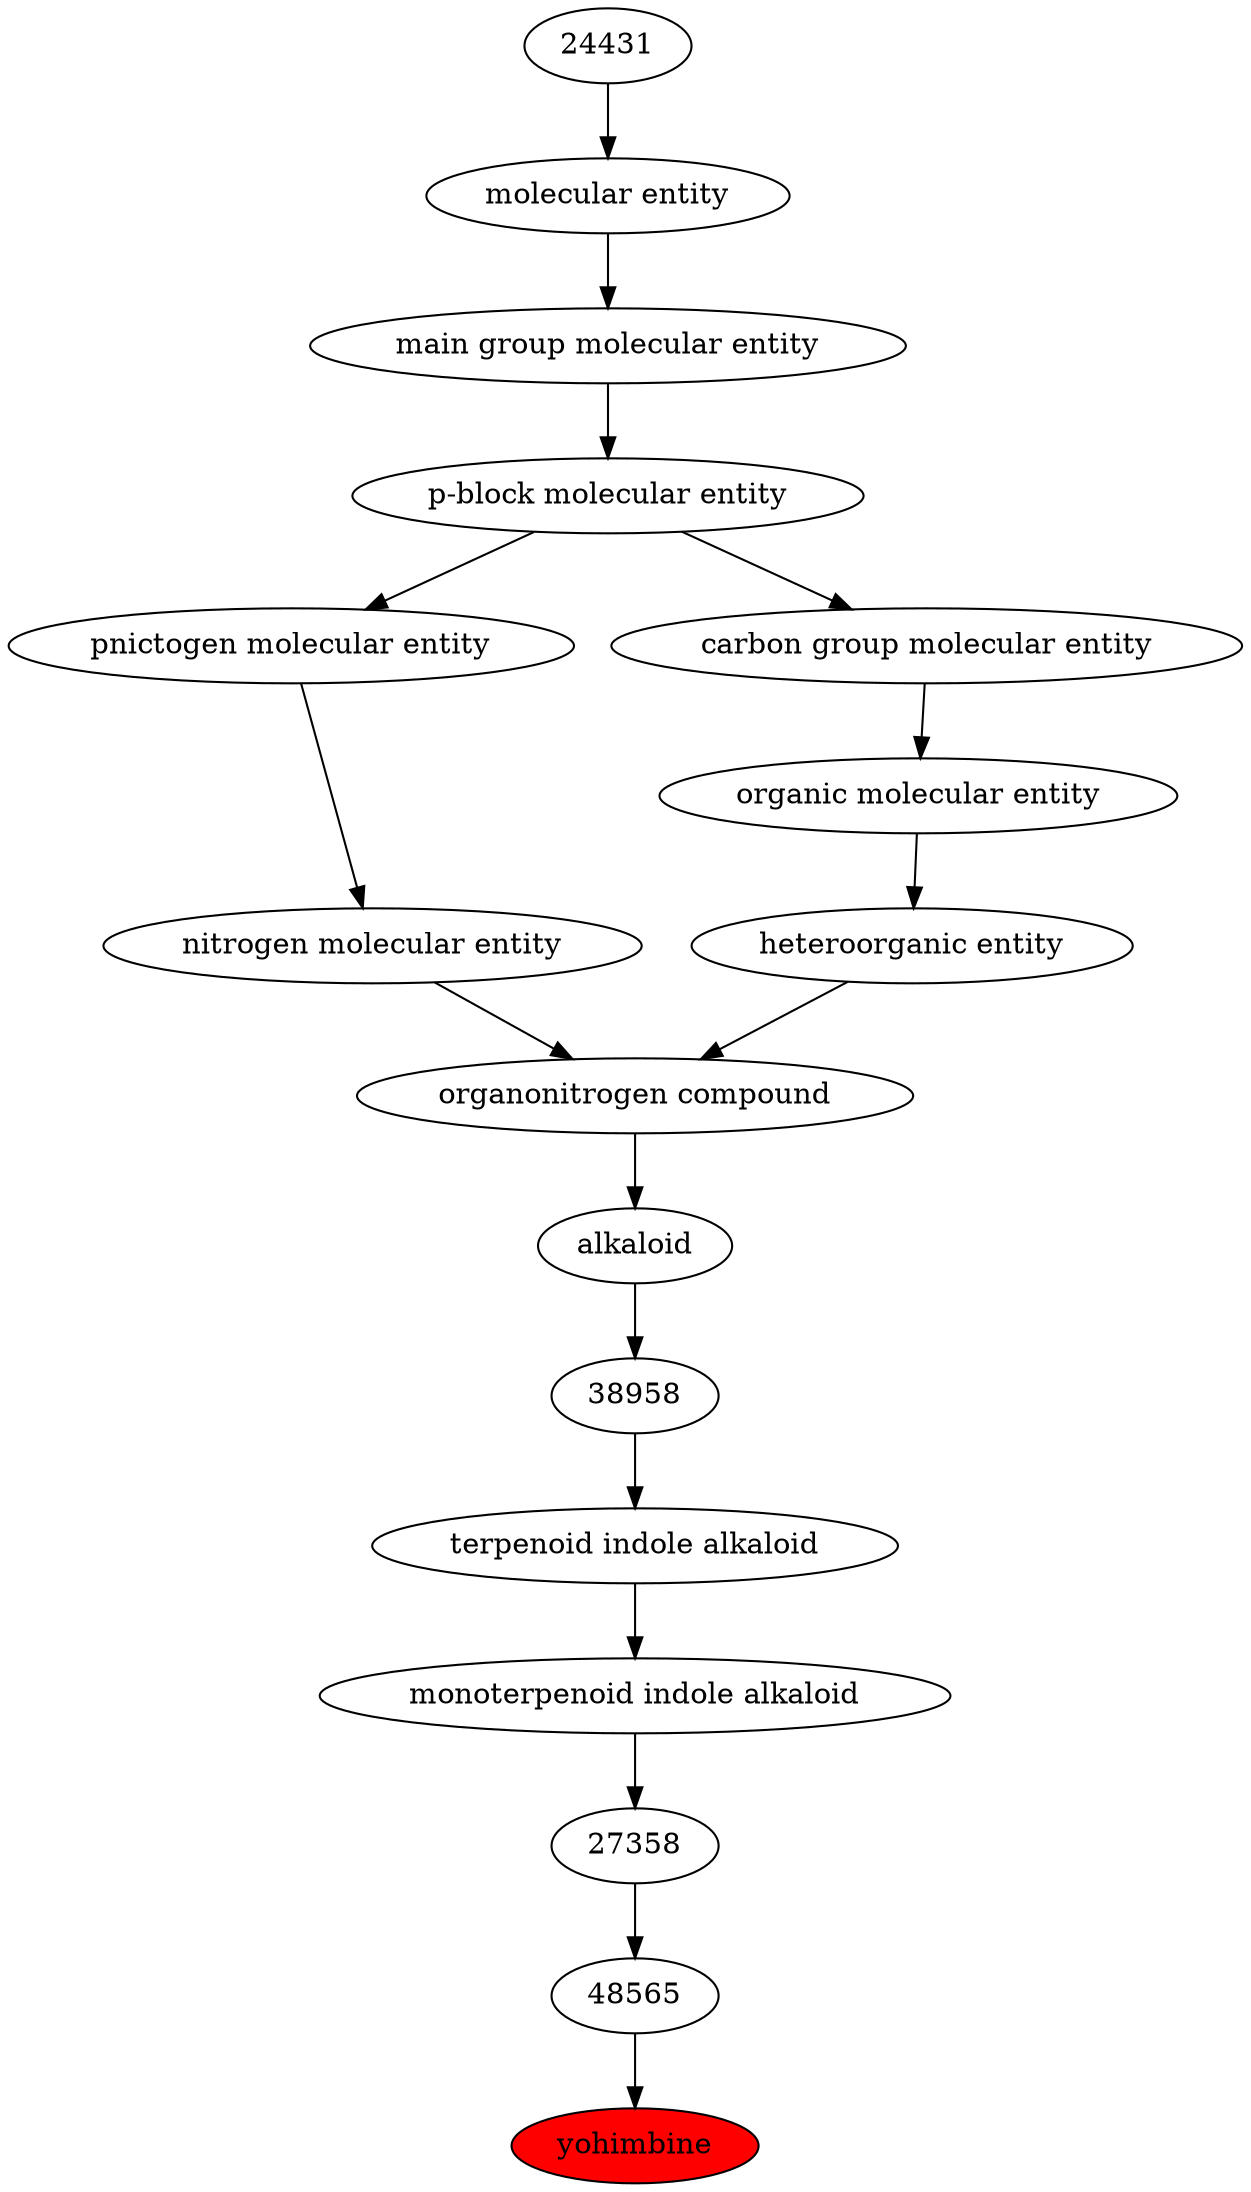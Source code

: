 digraph tree{ 
10093 [label="yohimbine" fillcolor=red style=filled]
48565 -> 10093
48565 [label="48565"]
27358 -> 48565
27358 [label="27358"]
65323 -> 27358
65323 [label="monoterpenoid indole alkaloid"]
65321 -> 65323
65321 [label="terpenoid indole alkaloid"]
38958 -> 65321
38958 [label="38958"]
22315 -> 38958
22315 [label="alkaloid"]
35352 -> 22315
35352 [label="organonitrogen compound"]
51143 -> 35352
33285 -> 35352
51143 [label="nitrogen molecular entity"]
33302 -> 51143
33285 [label="heteroorganic entity"]
50860 -> 33285
33302 [label="pnictogen molecular entity"]
33675 -> 33302
50860 [label="organic molecular entity"]
33582 -> 50860
33675 [label="p-block molecular entity"]
33579 -> 33675
33582 [label="carbon group molecular entity"]
33675 -> 33582
33579 [label="main group molecular entity"]
23367 -> 33579
23367 [label="molecular entity"]
24431 -> 23367
24431 [label="24431"]
}
